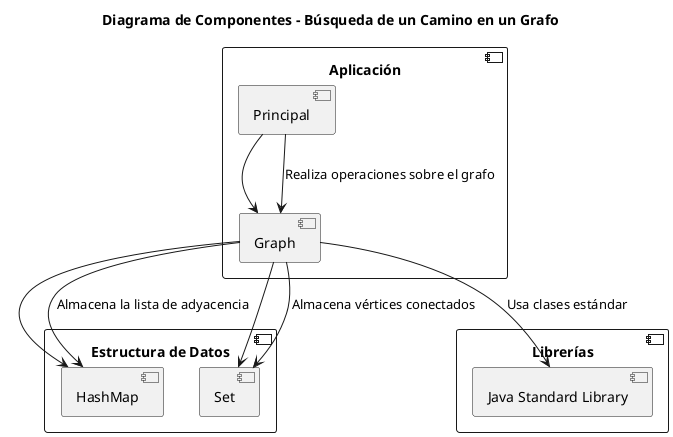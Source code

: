 @startuml

title Diagrama de Componentes - Búsqueda de un Camino en un Grafo

component "Aplicación" {
    [Principal] --> [Graph]
}

component "Estructura de Datos" {
    [Graph] --> [HashMap]
    [Graph] --> [Set]
}

component "Librerías" {
    [Java Standard Library]
}

[Principal] --> [Graph] : "Realiza operaciones sobre el grafo"
[Graph] --> [HashMap] : "Almacena la lista de adyacencia"
[Graph] --> [Set] : "Almacena vértices conectados"
[Graph] --> [Java Standard Library] : "Usa clases estándar"

@enduml
